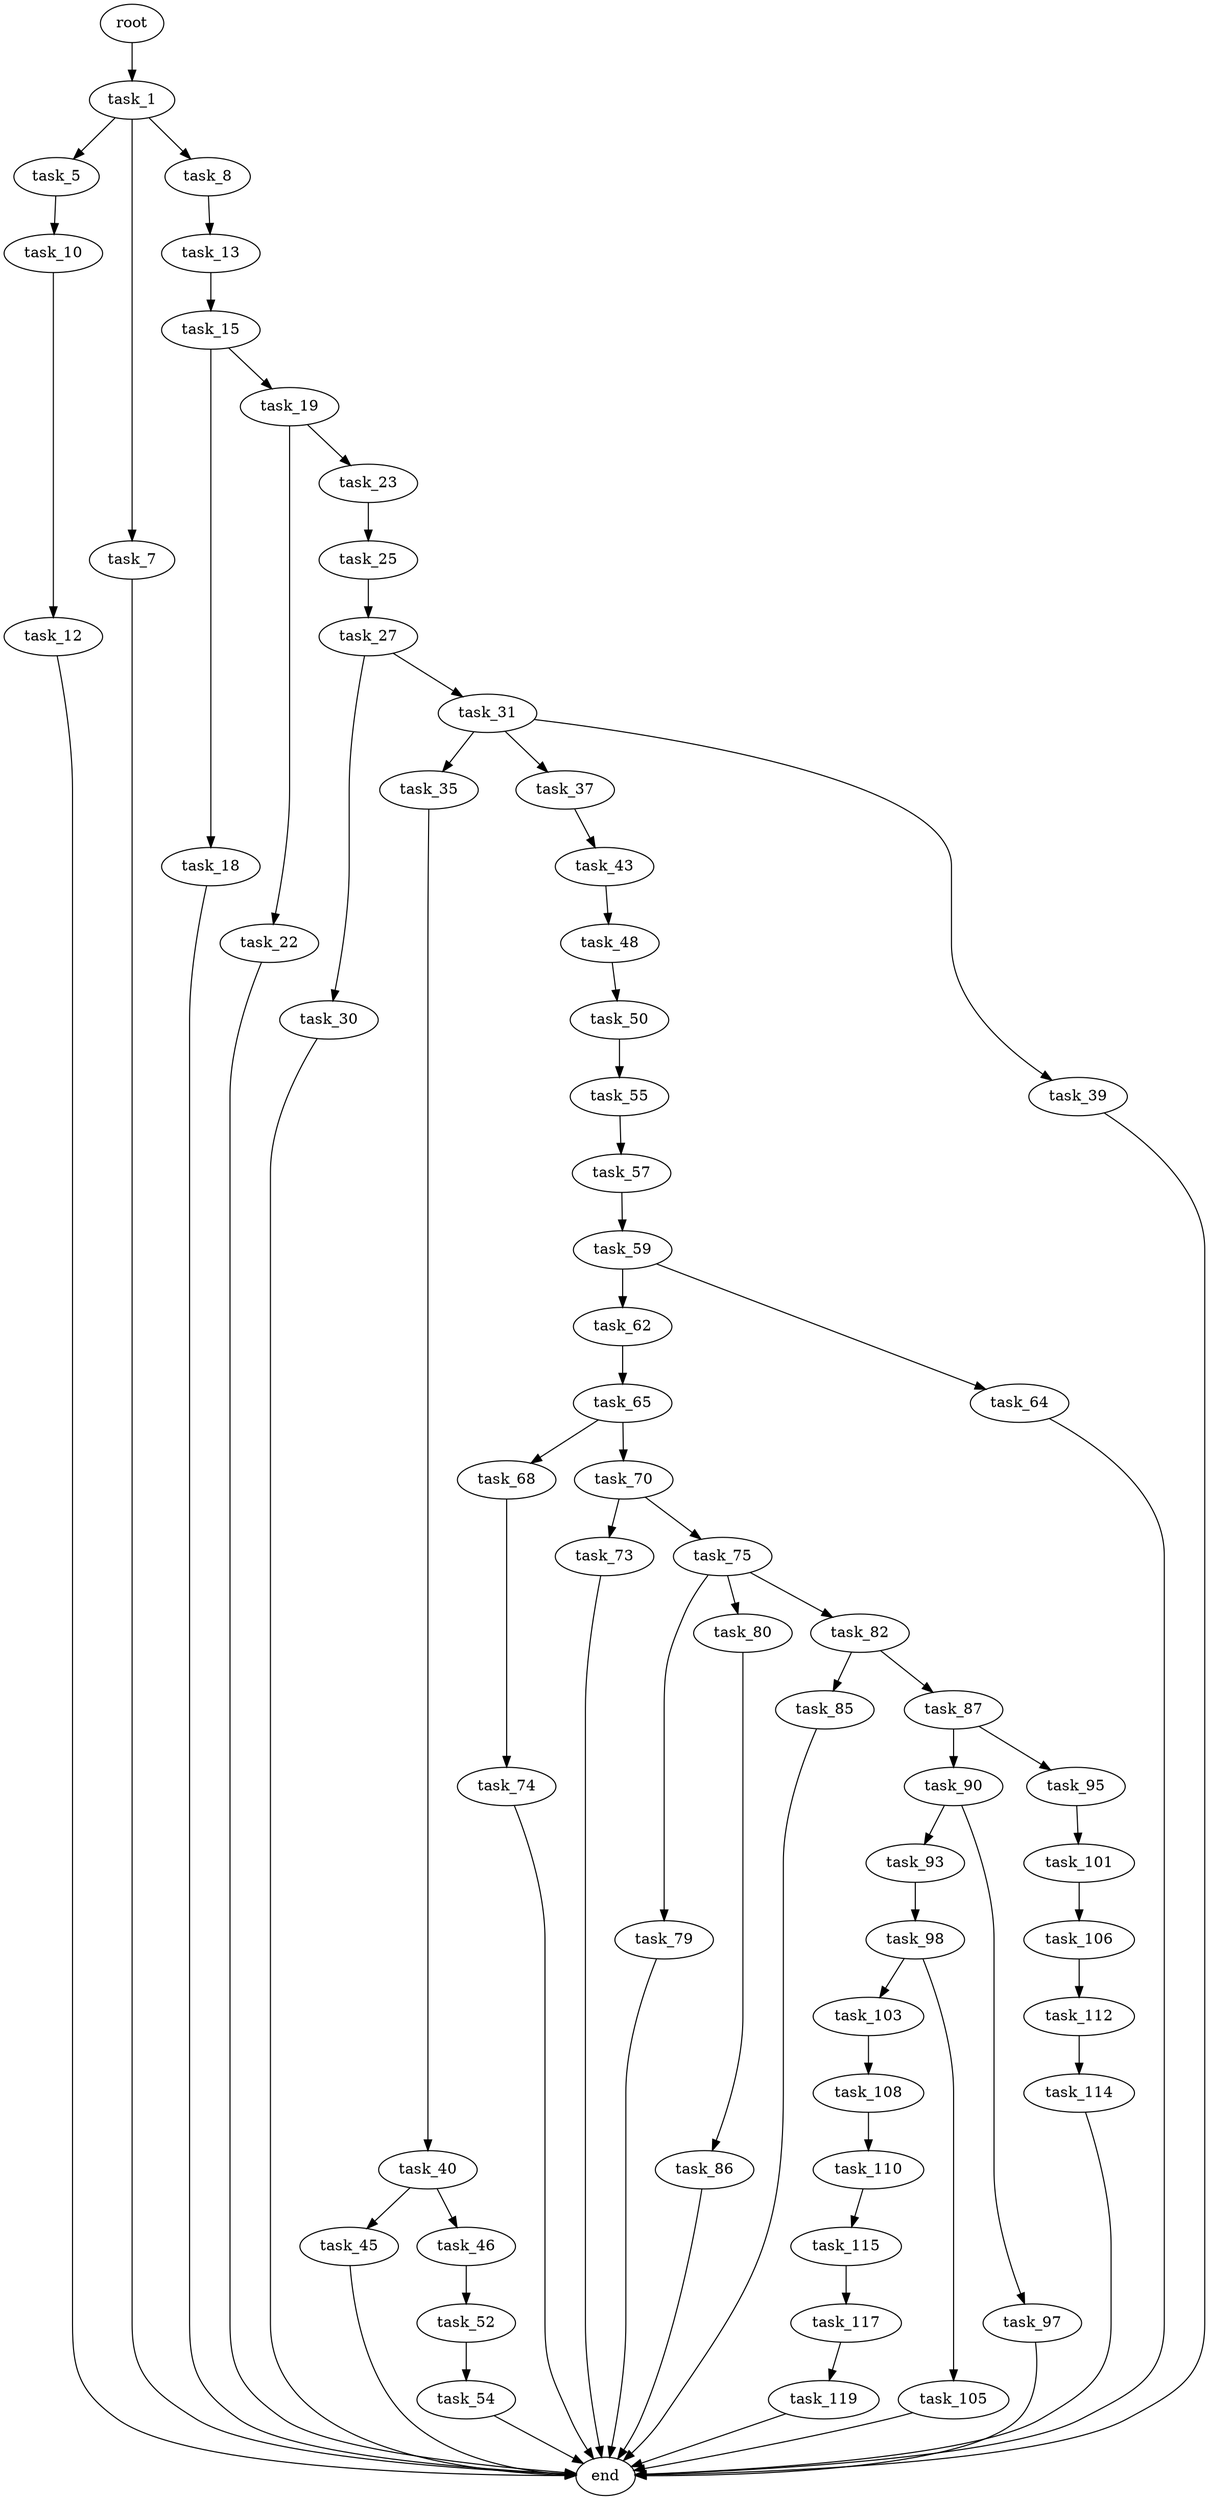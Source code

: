digraph G {
  root [size="0.000000"];
  task_1 [size="1073741824000.000000"];
  task_5 [size="14111249520.000000"];
  task_7 [size="21432393408.000000"];
  task_8 [size="22465605800.000000"];
  task_10 [size="8582006354.000000"];
  end [size="0.000000"];
  task_13 [size="41238187034.000000"];
  task_12 [size="50061961428.000000"];
  task_15 [size="68719476736.000000"];
  task_18 [size="94815888244.000000"];
  task_19 [size="8589934592.000000"];
  task_22 [size="28991029248.000000"];
  task_23 [size="1565441337.000000"];
  task_25 [size="28991029248.000000"];
  task_27 [size="865481557589.000000"];
  task_30 [size="28991029248.000000"];
  task_31 [size="281284079632.000000"];
  task_35 [size="553539286040.000000"];
  task_37 [size="4362338254.000000"];
  task_39 [size="4314811245.000000"];
  task_40 [size="6688000554.000000"];
  task_43 [size="4015204750.000000"];
  task_45 [size="1084480824259.000000"];
  task_46 [size="68719476736.000000"];
  task_48 [size="1020976835995.000000"];
  task_52 [size="55928466744.000000"];
  task_50 [size="198698745864.000000"];
  task_55 [size="368293445632.000000"];
  task_54 [size="782757789696.000000"];
  task_57 [size="5825484563.000000"];
  task_59 [size="782757789696.000000"];
  task_62 [size="368293445632.000000"];
  task_64 [size="231928233984.000000"];
  task_65 [size="68719476736.000000"];
  task_68 [size="2503713825.000000"];
  task_70 [size="38240401072.000000"];
  task_74 [size="368293445632.000000"];
  task_73 [size="68719476736.000000"];
  task_75 [size="10913564231.000000"];
  task_79 [size="650323538696.000000"];
  task_80 [size="880248020898.000000"];
  task_82 [size="28991029248.000000"];
  task_86 [size="134217728000.000000"];
  task_85 [size="11771821760.000000"];
  task_87 [size="231928233984.000000"];
  task_90 [size="46845134051.000000"];
  task_95 [size="25901006766.000000"];
  task_93 [size="10409071521.000000"];
  task_97 [size="172517653490.000000"];
  task_98 [size="979708860.000000"];
  task_101 [size="368293445632.000000"];
  task_103 [size="574587765537.000000"];
  task_105 [size="368293445632.000000"];
  task_106 [size="31768405034.000000"];
  task_108 [size="5809990092.000000"];
  task_112 [size="94149873354.000000"];
  task_110 [size="221205506229.000000"];
  task_115 [size="21363980264.000000"];
  task_114 [size="594088858963.000000"];
  task_117 [size="1822175666.000000"];
  task_119 [size="25217867238.000000"];

  root -> task_1 [size="1.000000"];
  task_1 -> task_5 [size="838860800.000000"];
  task_1 -> task_7 [size="838860800.000000"];
  task_1 -> task_8 [size="838860800.000000"];
  task_5 -> task_10 [size="536870912.000000"];
  task_7 -> end [size="1.000000"];
  task_8 -> task_13 [size="838860800.000000"];
  task_10 -> task_12 [size="134217728.000000"];
  task_13 -> task_15 [size="33554432.000000"];
  task_12 -> end [size="1.000000"];
  task_15 -> task_18 [size="134217728.000000"];
  task_15 -> task_19 [size="134217728.000000"];
  task_18 -> end [size="1.000000"];
  task_19 -> task_22 [size="33554432.000000"];
  task_19 -> task_23 [size="33554432.000000"];
  task_22 -> end [size="1.000000"];
  task_23 -> task_25 [size="75497472.000000"];
  task_25 -> task_27 [size="75497472.000000"];
  task_27 -> task_30 [size="838860800.000000"];
  task_27 -> task_31 [size="838860800.000000"];
  task_30 -> end [size="1.000000"];
  task_31 -> task_35 [size="209715200.000000"];
  task_31 -> task_37 [size="209715200.000000"];
  task_31 -> task_39 [size="209715200.000000"];
  task_35 -> task_40 [size="536870912.000000"];
  task_37 -> task_43 [size="209715200.000000"];
  task_39 -> end [size="1.000000"];
  task_40 -> task_45 [size="536870912.000000"];
  task_40 -> task_46 [size="536870912.000000"];
  task_43 -> task_48 [size="134217728.000000"];
  task_45 -> end [size="1.000000"];
  task_46 -> task_52 [size="134217728.000000"];
  task_48 -> task_50 [size="838860800.000000"];
  task_52 -> task_54 [size="134217728.000000"];
  task_50 -> task_55 [size="134217728.000000"];
  task_55 -> task_57 [size="411041792.000000"];
  task_54 -> end [size="1.000000"];
  task_57 -> task_59 [size="411041792.000000"];
  task_59 -> task_62 [size="679477248.000000"];
  task_59 -> task_64 [size="679477248.000000"];
  task_62 -> task_65 [size="411041792.000000"];
  task_64 -> end [size="1.000000"];
  task_65 -> task_68 [size="134217728.000000"];
  task_65 -> task_70 [size="134217728.000000"];
  task_68 -> task_74 [size="75497472.000000"];
  task_70 -> task_73 [size="679477248.000000"];
  task_70 -> task_75 [size="679477248.000000"];
  task_74 -> end [size="1.000000"];
  task_73 -> end [size="1.000000"];
  task_75 -> task_79 [size="679477248.000000"];
  task_75 -> task_80 [size="679477248.000000"];
  task_75 -> task_82 [size="679477248.000000"];
  task_79 -> end [size="1.000000"];
  task_80 -> task_86 [size="838860800.000000"];
  task_82 -> task_85 [size="75497472.000000"];
  task_82 -> task_87 [size="75497472.000000"];
  task_86 -> end [size="1.000000"];
  task_85 -> end [size="1.000000"];
  task_87 -> task_90 [size="301989888.000000"];
  task_87 -> task_95 [size="301989888.000000"];
  task_90 -> task_93 [size="209715200.000000"];
  task_90 -> task_97 [size="209715200.000000"];
  task_95 -> task_101 [size="679477248.000000"];
  task_93 -> task_98 [size="411041792.000000"];
  task_97 -> end [size="1.000000"];
  task_98 -> task_103 [size="33554432.000000"];
  task_98 -> task_105 [size="33554432.000000"];
  task_101 -> task_106 [size="411041792.000000"];
  task_103 -> task_108 [size="411041792.000000"];
  task_105 -> end [size="1.000000"];
  task_106 -> task_112 [size="679477248.000000"];
  task_108 -> task_110 [size="536870912.000000"];
  task_112 -> task_114 [size="75497472.000000"];
  task_110 -> task_115 [size="411041792.000000"];
  task_115 -> task_117 [size="536870912.000000"];
  task_114 -> end [size="1.000000"];
  task_117 -> task_119 [size="33554432.000000"];
  task_119 -> end [size="1.000000"];
}
